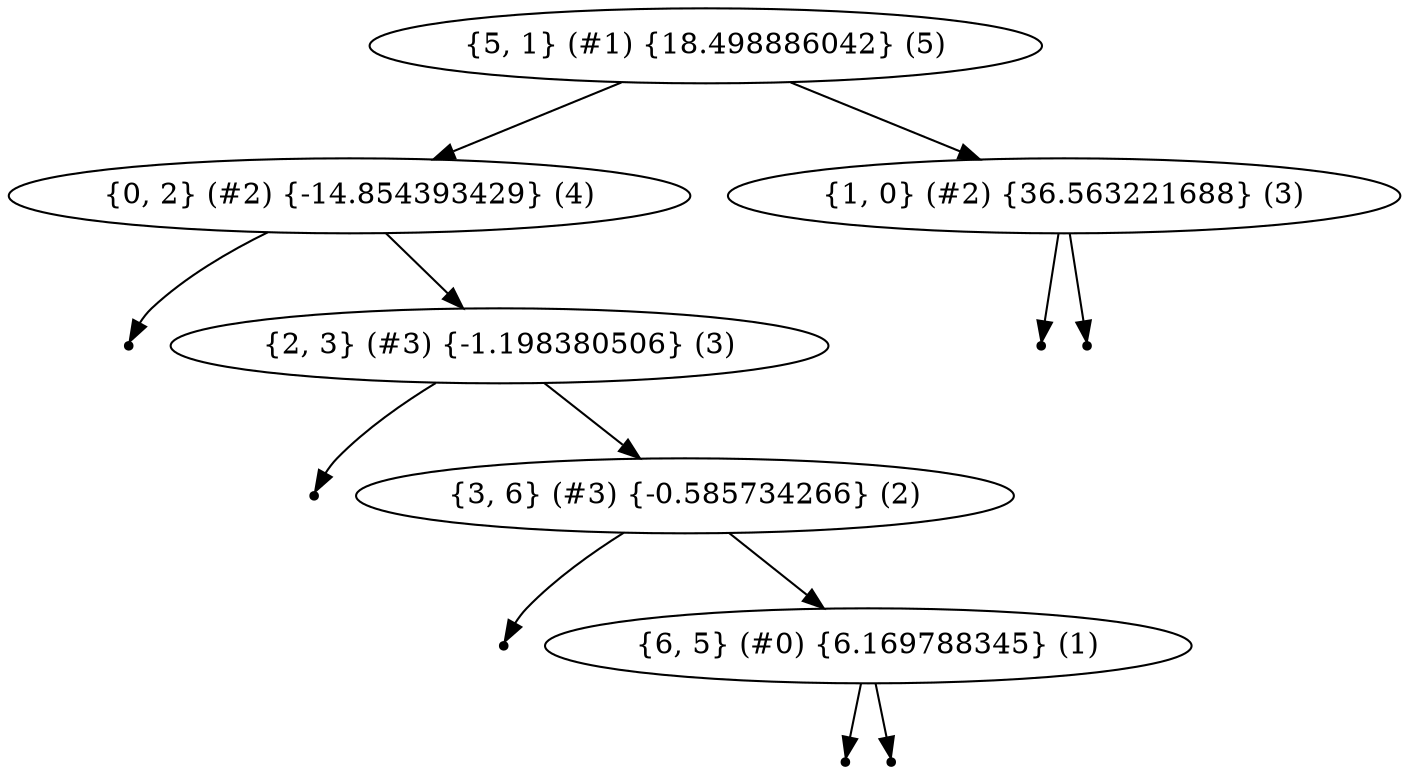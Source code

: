 digraph {
graph [ordering="out"]
"{5, 1} (#1) {18.498886042} (5)"
"{5, 1} (#1) {18.498886042} (5)" -> "{0, 2} (#2) {-14.854393429} (4)"
"null{0, 2} (#2) {-14.854393429}-0" [shape=point];
"{0, 2} (#2) {-14.854393429} (4)" -> "null{0, 2} (#2) {-14.854393429}-0";
"{0, 2} (#2) {-14.854393429} (4)" -> "{2, 3} (#3) {-1.198380506} (3)"
"null{2, 3} (#3) {-1.198380506}-0" [shape=point];
"{2, 3} (#3) {-1.198380506} (3)" -> "null{2, 3} (#3) {-1.198380506}-0";
"{2, 3} (#3) {-1.198380506} (3)" -> "{3, 6} (#3) {-0.585734266} (2)"
"null{3, 6} (#3) {-0.585734266}-0" [shape=point];
"{3, 6} (#3) {-0.585734266} (2)" -> "null{3, 6} (#3) {-0.585734266}-0";
"{3, 6} (#3) {-0.585734266} (2)" -> "{6, 5} (#0) {6.169788345} (1)"
"null{6, 5} (#0) {6.169788345}-0" [shape=point];
"{6, 5} (#0) {6.169788345} (1)" -> "null{6, 5} (#0) {6.169788345}-0";
"null{6, 5} (#0) {6.169788345}-1" [shape=point];
"{6, 5} (#0) {6.169788345} (1)" -> "null{6, 5} (#0) {6.169788345}-1";
"{5, 1} (#1) {18.498886042} (5)" -> "{1, 0} (#2) {36.563221688} (3)"
"null{1, 0} (#2) {36.563221688}-0" [shape=point];
"{1, 0} (#2) {36.563221688} (3)" -> "null{1, 0} (#2) {36.563221688}-0";
"null{1, 0} (#2) {36.563221688}-1" [shape=point];
"{1, 0} (#2) {36.563221688} (3)" -> "null{1, 0} (#2) {36.563221688}-1";
}
